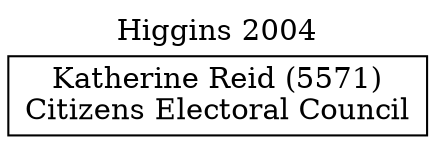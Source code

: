 // House preference flow
digraph "Katherine Reid (5571)_Higgins_2004" {
	graph [label="Higgins 2004" labelloc=t mclimit=10]
	node [shape=box]
	"Katherine Reid (5571)" [label="Katherine Reid (5571)
Citizens Electoral Council"]
}
